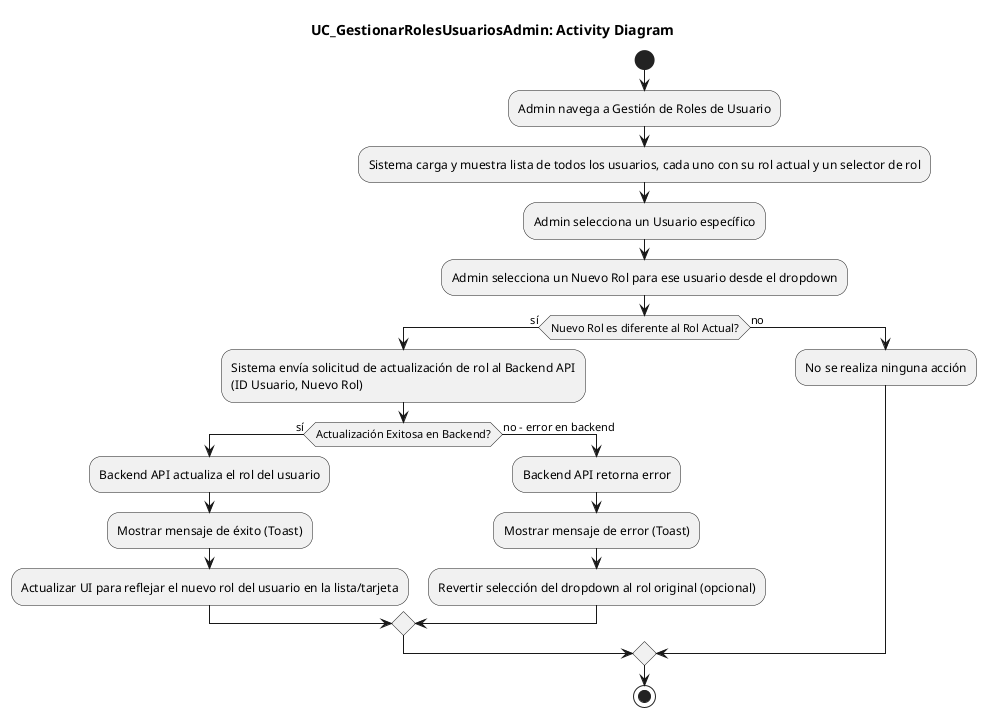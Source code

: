 @startuml
title UC_GestionarRolesUsuariosAdmin: Activity Diagram

start
:Admin navega a Gestión de Roles de Usuario;
:Sistema carga y muestra lista de todos los usuarios, cada uno con su rol actual y un selector de rol;
:Admin selecciona un Usuario específico;
:Admin selecciona un Nuevo Rol para ese usuario desde el dropdown;
if (Nuevo Rol es diferente al Rol Actual?) then (sí)
  :Sistema envía solicitud de actualización de rol al Backend API\n(ID Usuario, Nuevo Rol);
  if (Actualización Exitosa en Backend?) then (sí)
    :Backend API actualiza el rol del usuario;
    :Mostrar mensaje de éxito (Toast);
    :Actualizar UI para reflejar el nuevo rol del usuario en la lista/tarjeta;
  else (no - error en backend)
    :Backend API retorna error;
    :Mostrar mensaje de error (Toast);
    :Revertir selección del dropdown al rol original (opcional);
  endif
else (no)
  :No se realiza ninguna acción;
endif
stop
@enduml